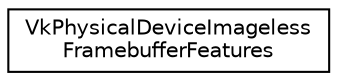 digraph "Graphical Class Hierarchy"
{
 // LATEX_PDF_SIZE
  edge [fontname="Helvetica",fontsize="10",labelfontname="Helvetica",labelfontsize="10"];
  node [fontname="Helvetica",fontsize="10",shape=record];
  rankdir="LR";
  Node0 [label="VkPhysicalDeviceImageless\lFramebufferFeatures",height=0.2,width=0.4,color="black", fillcolor="white", style="filled",URL="$structVkPhysicalDeviceImagelessFramebufferFeatures.html",tooltip=" "];
}
